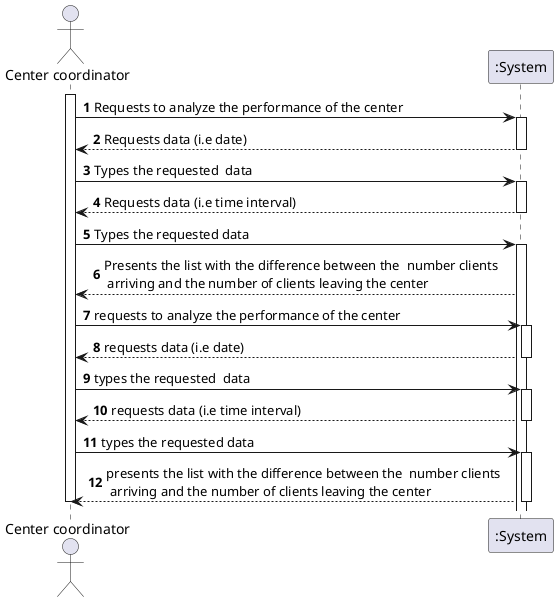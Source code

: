 @startuml
autonumber
actor "Center coordinator" as centercoordinator
participant ":System" as sys

activate centercoordinator
centercoordinator -> sys : Requests to analyze the performance of the center
activate sys
sys --> centercoordinator : Requests data (i.e date)
deactivate sys


centercoordinator -> sys : Types the requested  data
activate sys
sys --> centercoordinator : Requests data (i.e time interval)
deactivate sys


centercoordinator -> sys : Types the requested data
activate sys
sys --> centercoordinator : Presents the list with the difference between the  number clients \n arriving and the number of clients leaving the center
centercoordinator -> sys :requests to analyze the performance of the center
activate sys
sys --> centercoordinator : requests data (i.e date)
deactivate sys


centercoordinator -> sys : types the requested  data
activate sys
sys --> centercoordinator : requests data (i.e time interval)
deactivate sys


centercoordinator -> sys : types the requested data
activate sys
sys --> centercoordinator : presents the list with the difference between the  number clients \n arriving and the number of clients leaving the center

deactivate sys

deactivate centercoordinator

@enduml
